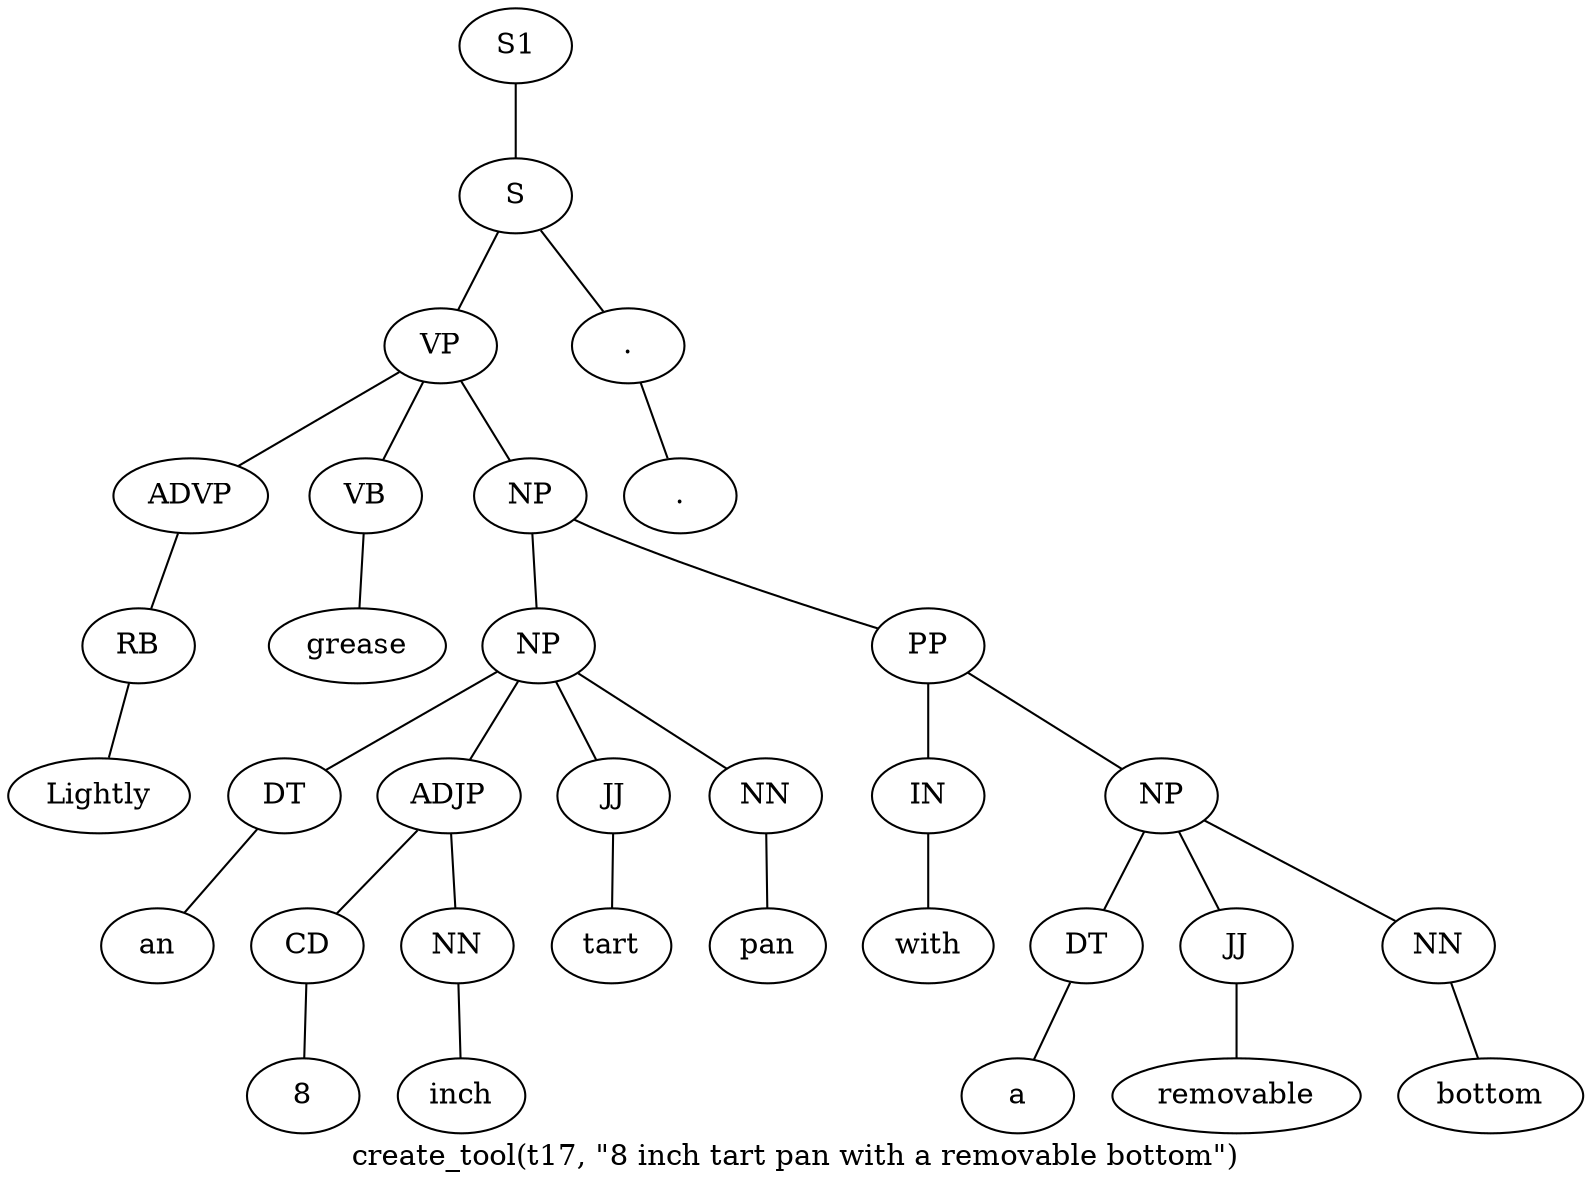 graph SyntaxGraph {
	label = "create_tool(t17, \"8 inch tart pan with a removable bottom\")";
	Node0 [label="S1"];
	Node1 [label="S"];
	Node2 [label="VP"];
	Node3 [label="ADVP"];
	Node4 [label="RB"];
	Node5 [label="Lightly"];
	Node6 [label="VB"];
	Node7 [label="grease"];
	Node8 [label="NP"];
	Node9 [label="NP"];
	Node10 [label="DT"];
	Node11 [label="an"];
	Node12 [label="ADJP"];
	Node13 [label="CD"];
	Node14 [label="8"];
	Node15 [label="NN"];
	Node16 [label="inch"];
	Node17 [label="JJ"];
	Node18 [label="tart"];
	Node19 [label="NN"];
	Node20 [label="pan"];
	Node21 [label="PP"];
	Node22 [label="IN"];
	Node23 [label="with"];
	Node24 [label="NP"];
	Node25 [label="DT"];
	Node26 [label="a"];
	Node27 [label="JJ"];
	Node28 [label="removable"];
	Node29 [label="NN"];
	Node30 [label="bottom"];
	Node31 [label="."];
	Node32 [label="."];

	Node0 -- Node1;
	Node1 -- Node2;
	Node1 -- Node31;
	Node2 -- Node3;
	Node2 -- Node6;
	Node2 -- Node8;
	Node3 -- Node4;
	Node4 -- Node5;
	Node6 -- Node7;
	Node8 -- Node9;
	Node8 -- Node21;
	Node9 -- Node10;
	Node9 -- Node12;
	Node9 -- Node17;
	Node9 -- Node19;
	Node10 -- Node11;
	Node12 -- Node13;
	Node12 -- Node15;
	Node13 -- Node14;
	Node15 -- Node16;
	Node17 -- Node18;
	Node19 -- Node20;
	Node21 -- Node22;
	Node21 -- Node24;
	Node22 -- Node23;
	Node24 -- Node25;
	Node24 -- Node27;
	Node24 -- Node29;
	Node25 -- Node26;
	Node27 -- Node28;
	Node29 -- Node30;
	Node31 -- Node32;
}